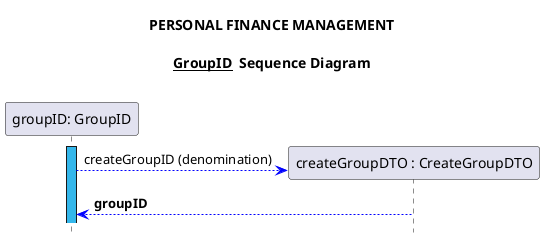 @startuml
!define LIGHTBLUE
'!includeurl https://raw.githubusercontent.com/Drakemor/RedDress-PlantUML/master/style.puml

'__Title
title
PERSONAL FINANCE MANAGEMENT

<u>GroupID</u>  Sequence Diagram

end title

hide footbox

participant "groupID: GroupID"
activate "groupID: GroupID" #34b7eb
"groupID: GroupID" [#blue]--> "createGroupDTO : CreateGroupDTO" **: createGroupID (denomination)
                    return <b>groupID</b>

@enduml